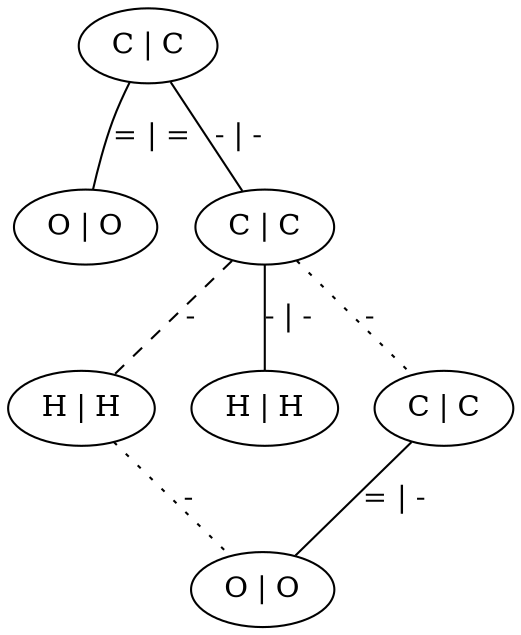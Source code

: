 graph G {
	0 [ label="C | C" ]
	1 [ label="O | O" ]
	2 [ label="C | C" ]
	3 [ label="H | H" ]
	4 [ label="H | H" ]
	5 [ label="C | C" ]
	6 [ label="O | O" ]
	0 -- 1 [ label="= | =" ]
	0 -- 2 [ label="- | -" ]
	2 -- 3 [ style=dashed label="-" ]
	2 -- 4 [ label="- | -" ]
	2 -- 5 [ style=dotted label="-" ]
	3 -- 6 [ style=dotted label="-" ]
	5 -- 6 [ label="= | -" ]
}
